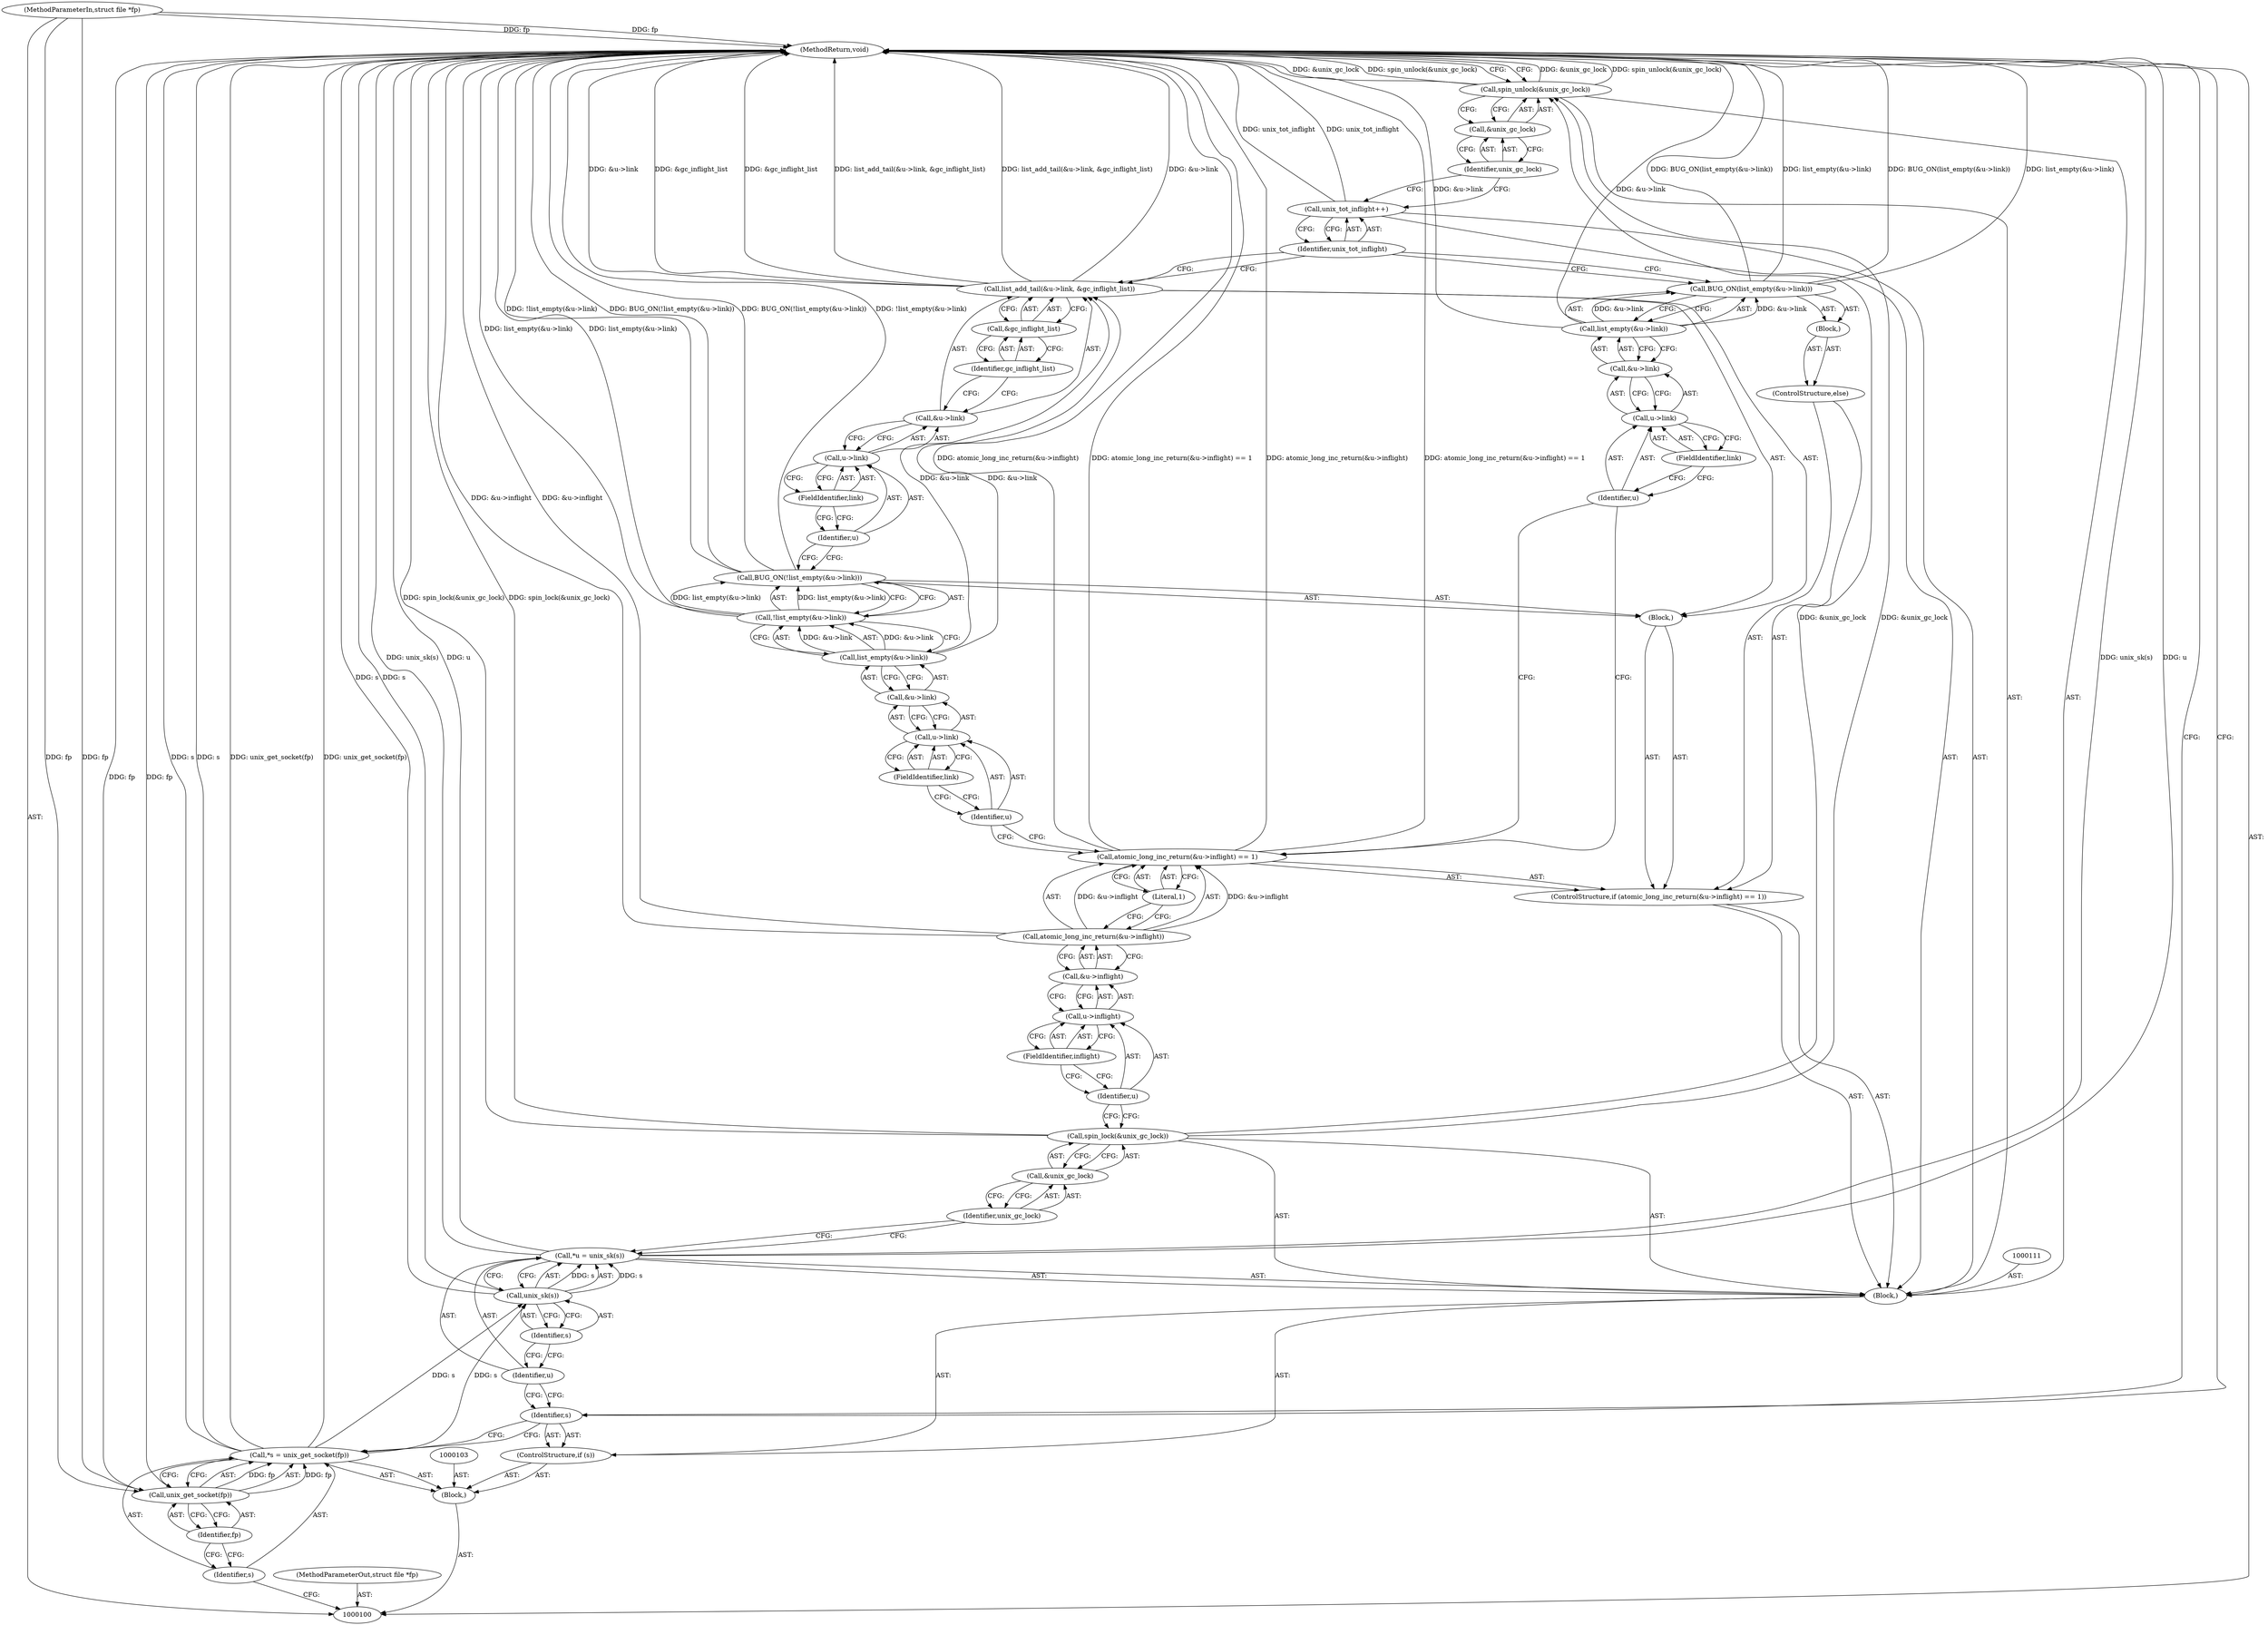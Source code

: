 digraph "1_linux_712f4aad406bb1ed67f3f98d04c044191f0ff593_0" {
"1000155" [label="(MethodReturn,void)"];
"1000101" [label="(MethodParameterIn,struct file *fp)"];
"1000223" [label="(MethodParameterOut,struct file *fp)"];
"1000129" [label="(Call,!list_empty(&u->link))"];
"1000130" [label="(Call,list_empty(&u->link))"];
"1000131" [label="(Call,&u->link)"];
"1000132" [label="(Call,u->link)"];
"1000133" [label="(Identifier,u)"];
"1000134" [label="(FieldIdentifier,link)"];
"1000128" [label="(Call,BUG_ON(!list_empty(&u->link)))"];
"1000136" [label="(Call,&u->link)"];
"1000137" [label="(Call,u->link)"];
"1000138" [label="(Identifier,u)"];
"1000139" [label="(FieldIdentifier,link)"];
"1000140" [label="(Call,&gc_inflight_list)"];
"1000141" [label="(Identifier,gc_inflight_list)"];
"1000135" [label="(Call,list_add_tail(&u->link, &gc_inflight_list))"];
"1000143" [label="(Block,)"];
"1000142" [label="(ControlStructure,else)"];
"1000145" [label="(Call,list_empty(&u->link))"];
"1000146" [label="(Call,&u->link)"];
"1000147" [label="(Call,u->link)"];
"1000148" [label="(Identifier,u)"];
"1000149" [label="(FieldIdentifier,link)"];
"1000144" [label="(Call,BUG_ON(list_empty(&u->link)))"];
"1000150" [label="(Call,unix_tot_inflight++)"];
"1000151" [label="(Identifier,unix_tot_inflight)"];
"1000153" [label="(Call,&unix_gc_lock)"];
"1000154" [label="(Identifier,unix_gc_lock)"];
"1000152" [label="(Call,spin_unlock(&unix_gc_lock))"];
"1000102" [label="(Block,)"];
"1000104" [label="(Call,*s = unix_get_socket(fp))"];
"1000105" [label="(Identifier,s)"];
"1000106" [label="(Call,unix_get_socket(fp))"];
"1000107" [label="(Identifier,fp)"];
"1000108" [label="(ControlStructure,if (s))"];
"1000109" [label="(Identifier,s)"];
"1000112" [label="(Call,*u = unix_sk(s))"];
"1000113" [label="(Identifier,u)"];
"1000114" [label="(Call,unix_sk(s))"];
"1000110" [label="(Block,)"];
"1000115" [label="(Identifier,s)"];
"1000117" [label="(Call,&unix_gc_lock)"];
"1000118" [label="(Identifier,unix_gc_lock)"];
"1000116" [label="(Call,spin_lock(&unix_gc_lock))"];
"1000119" [label="(ControlStructure,if (atomic_long_inc_return(&u->inflight) == 1))"];
"1000122" [label="(Call,&u->inflight)"];
"1000123" [label="(Call,u->inflight)"];
"1000124" [label="(Identifier,u)"];
"1000125" [label="(FieldIdentifier,inflight)"];
"1000126" [label="(Literal,1)"];
"1000127" [label="(Block,)"];
"1000120" [label="(Call,atomic_long_inc_return(&u->inflight) == 1)"];
"1000121" [label="(Call,atomic_long_inc_return(&u->inflight))"];
"1000155" -> "1000100"  [label="AST: "];
"1000155" -> "1000152"  [label="CFG: "];
"1000155" -> "1000109"  [label="CFG: "];
"1000129" -> "1000155"  [label="DDG: list_empty(&u->link)"];
"1000104" -> "1000155"  [label="DDG: s"];
"1000104" -> "1000155"  [label="DDG: unix_get_socket(fp)"];
"1000112" -> "1000155"  [label="DDG: unix_sk(s)"];
"1000112" -> "1000155"  [label="DDG: u"];
"1000152" -> "1000155"  [label="DDG: &unix_gc_lock"];
"1000152" -> "1000155"  [label="DDG: spin_unlock(&unix_gc_lock)"];
"1000128" -> "1000155"  [label="DDG: BUG_ON(!list_empty(&u->link))"];
"1000128" -> "1000155"  [label="DDG: !list_empty(&u->link)"];
"1000145" -> "1000155"  [label="DDG: &u->link"];
"1000116" -> "1000155"  [label="DDG: spin_lock(&unix_gc_lock)"];
"1000106" -> "1000155"  [label="DDG: fp"];
"1000150" -> "1000155"  [label="DDG: unix_tot_inflight"];
"1000135" -> "1000155"  [label="DDG: &gc_inflight_list"];
"1000135" -> "1000155"  [label="DDG: list_add_tail(&u->link, &gc_inflight_list)"];
"1000135" -> "1000155"  [label="DDG: &u->link"];
"1000144" -> "1000155"  [label="DDG: BUG_ON(list_empty(&u->link))"];
"1000144" -> "1000155"  [label="DDG: list_empty(&u->link)"];
"1000114" -> "1000155"  [label="DDG: s"];
"1000120" -> "1000155"  [label="DDG: atomic_long_inc_return(&u->inflight)"];
"1000120" -> "1000155"  [label="DDG: atomic_long_inc_return(&u->inflight) == 1"];
"1000101" -> "1000155"  [label="DDG: fp"];
"1000121" -> "1000155"  [label="DDG: &u->inflight"];
"1000101" -> "1000100"  [label="AST: "];
"1000101" -> "1000155"  [label="DDG: fp"];
"1000101" -> "1000106"  [label="DDG: fp"];
"1000223" -> "1000100"  [label="AST: "];
"1000129" -> "1000128"  [label="AST: "];
"1000129" -> "1000130"  [label="CFG: "];
"1000130" -> "1000129"  [label="AST: "];
"1000128" -> "1000129"  [label="CFG: "];
"1000129" -> "1000155"  [label="DDG: list_empty(&u->link)"];
"1000129" -> "1000128"  [label="DDG: list_empty(&u->link)"];
"1000130" -> "1000129"  [label="DDG: &u->link"];
"1000130" -> "1000129"  [label="AST: "];
"1000130" -> "1000131"  [label="CFG: "];
"1000131" -> "1000130"  [label="AST: "];
"1000129" -> "1000130"  [label="CFG: "];
"1000130" -> "1000129"  [label="DDG: &u->link"];
"1000130" -> "1000135"  [label="DDG: &u->link"];
"1000131" -> "1000130"  [label="AST: "];
"1000131" -> "1000132"  [label="CFG: "];
"1000132" -> "1000131"  [label="AST: "];
"1000130" -> "1000131"  [label="CFG: "];
"1000132" -> "1000131"  [label="AST: "];
"1000132" -> "1000134"  [label="CFG: "];
"1000133" -> "1000132"  [label="AST: "];
"1000134" -> "1000132"  [label="AST: "];
"1000131" -> "1000132"  [label="CFG: "];
"1000133" -> "1000132"  [label="AST: "];
"1000133" -> "1000120"  [label="CFG: "];
"1000134" -> "1000133"  [label="CFG: "];
"1000134" -> "1000132"  [label="AST: "];
"1000134" -> "1000133"  [label="CFG: "];
"1000132" -> "1000134"  [label="CFG: "];
"1000128" -> "1000127"  [label="AST: "];
"1000128" -> "1000129"  [label="CFG: "];
"1000129" -> "1000128"  [label="AST: "];
"1000138" -> "1000128"  [label="CFG: "];
"1000128" -> "1000155"  [label="DDG: BUG_ON(!list_empty(&u->link))"];
"1000128" -> "1000155"  [label="DDG: !list_empty(&u->link)"];
"1000129" -> "1000128"  [label="DDG: list_empty(&u->link)"];
"1000136" -> "1000135"  [label="AST: "];
"1000136" -> "1000137"  [label="CFG: "];
"1000137" -> "1000136"  [label="AST: "];
"1000141" -> "1000136"  [label="CFG: "];
"1000137" -> "1000136"  [label="AST: "];
"1000137" -> "1000139"  [label="CFG: "];
"1000138" -> "1000137"  [label="AST: "];
"1000139" -> "1000137"  [label="AST: "];
"1000136" -> "1000137"  [label="CFG: "];
"1000138" -> "1000137"  [label="AST: "];
"1000138" -> "1000128"  [label="CFG: "];
"1000139" -> "1000138"  [label="CFG: "];
"1000139" -> "1000137"  [label="AST: "];
"1000139" -> "1000138"  [label="CFG: "];
"1000137" -> "1000139"  [label="CFG: "];
"1000140" -> "1000135"  [label="AST: "];
"1000140" -> "1000141"  [label="CFG: "];
"1000141" -> "1000140"  [label="AST: "];
"1000135" -> "1000140"  [label="CFG: "];
"1000141" -> "1000140"  [label="AST: "];
"1000141" -> "1000136"  [label="CFG: "];
"1000140" -> "1000141"  [label="CFG: "];
"1000135" -> "1000127"  [label="AST: "];
"1000135" -> "1000140"  [label="CFG: "];
"1000136" -> "1000135"  [label="AST: "];
"1000140" -> "1000135"  [label="AST: "];
"1000151" -> "1000135"  [label="CFG: "];
"1000135" -> "1000155"  [label="DDG: &gc_inflight_list"];
"1000135" -> "1000155"  [label="DDG: list_add_tail(&u->link, &gc_inflight_list)"];
"1000135" -> "1000155"  [label="DDG: &u->link"];
"1000130" -> "1000135"  [label="DDG: &u->link"];
"1000143" -> "1000142"  [label="AST: "];
"1000144" -> "1000143"  [label="AST: "];
"1000142" -> "1000119"  [label="AST: "];
"1000143" -> "1000142"  [label="AST: "];
"1000145" -> "1000144"  [label="AST: "];
"1000145" -> "1000146"  [label="CFG: "];
"1000146" -> "1000145"  [label="AST: "];
"1000144" -> "1000145"  [label="CFG: "];
"1000145" -> "1000155"  [label="DDG: &u->link"];
"1000145" -> "1000144"  [label="DDG: &u->link"];
"1000146" -> "1000145"  [label="AST: "];
"1000146" -> "1000147"  [label="CFG: "];
"1000147" -> "1000146"  [label="AST: "];
"1000145" -> "1000146"  [label="CFG: "];
"1000147" -> "1000146"  [label="AST: "];
"1000147" -> "1000149"  [label="CFG: "];
"1000148" -> "1000147"  [label="AST: "];
"1000149" -> "1000147"  [label="AST: "];
"1000146" -> "1000147"  [label="CFG: "];
"1000148" -> "1000147"  [label="AST: "];
"1000148" -> "1000120"  [label="CFG: "];
"1000149" -> "1000148"  [label="CFG: "];
"1000149" -> "1000147"  [label="AST: "];
"1000149" -> "1000148"  [label="CFG: "];
"1000147" -> "1000149"  [label="CFG: "];
"1000144" -> "1000143"  [label="AST: "];
"1000144" -> "1000145"  [label="CFG: "];
"1000145" -> "1000144"  [label="AST: "];
"1000151" -> "1000144"  [label="CFG: "];
"1000144" -> "1000155"  [label="DDG: BUG_ON(list_empty(&u->link))"];
"1000144" -> "1000155"  [label="DDG: list_empty(&u->link)"];
"1000145" -> "1000144"  [label="DDG: &u->link"];
"1000150" -> "1000110"  [label="AST: "];
"1000150" -> "1000151"  [label="CFG: "];
"1000151" -> "1000150"  [label="AST: "];
"1000154" -> "1000150"  [label="CFG: "];
"1000150" -> "1000155"  [label="DDG: unix_tot_inflight"];
"1000151" -> "1000150"  [label="AST: "];
"1000151" -> "1000135"  [label="CFG: "];
"1000151" -> "1000144"  [label="CFG: "];
"1000150" -> "1000151"  [label="CFG: "];
"1000153" -> "1000152"  [label="AST: "];
"1000153" -> "1000154"  [label="CFG: "];
"1000154" -> "1000153"  [label="AST: "];
"1000152" -> "1000153"  [label="CFG: "];
"1000154" -> "1000153"  [label="AST: "];
"1000154" -> "1000150"  [label="CFG: "];
"1000153" -> "1000154"  [label="CFG: "];
"1000152" -> "1000110"  [label="AST: "];
"1000152" -> "1000153"  [label="CFG: "];
"1000153" -> "1000152"  [label="AST: "];
"1000155" -> "1000152"  [label="CFG: "];
"1000152" -> "1000155"  [label="DDG: &unix_gc_lock"];
"1000152" -> "1000155"  [label="DDG: spin_unlock(&unix_gc_lock)"];
"1000116" -> "1000152"  [label="DDG: &unix_gc_lock"];
"1000102" -> "1000100"  [label="AST: "];
"1000103" -> "1000102"  [label="AST: "];
"1000104" -> "1000102"  [label="AST: "];
"1000108" -> "1000102"  [label="AST: "];
"1000104" -> "1000102"  [label="AST: "];
"1000104" -> "1000106"  [label="CFG: "];
"1000105" -> "1000104"  [label="AST: "];
"1000106" -> "1000104"  [label="AST: "];
"1000109" -> "1000104"  [label="CFG: "];
"1000104" -> "1000155"  [label="DDG: s"];
"1000104" -> "1000155"  [label="DDG: unix_get_socket(fp)"];
"1000106" -> "1000104"  [label="DDG: fp"];
"1000104" -> "1000114"  [label="DDG: s"];
"1000105" -> "1000104"  [label="AST: "];
"1000105" -> "1000100"  [label="CFG: "];
"1000107" -> "1000105"  [label="CFG: "];
"1000106" -> "1000104"  [label="AST: "];
"1000106" -> "1000107"  [label="CFG: "];
"1000107" -> "1000106"  [label="AST: "];
"1000104" -> "1000106"  [label="CFG: "];
"1000106" -> "1000155"  [label="DDG: fp"];
"1000106" -> "1000104"  [label="DDG: fp"];
"1000101" -> "1000106"  [label="DDG: fp"];
"1000107" -> "1000106"  [label="AST: "];
"1000107" -> "1000105"  [label="CFG: "];
"1000106" -> "1000107"  [label="CFG: "];
"1000108" -> "1000102"  [label="AST: "];
"1000109" -> "1000108"  [label="AST: "];
"1000110" -> "1000108"  [label="AST: "];
"1000109" -> "1000108"  [label="AST: "];
"1000109" -> "1000104"  [label="CFG: "];
"1000113" -> "1000109"  [label="CFG: "];
"1000155" -> "1000109"  [label="CFG: "];
"1000112" -> "1000110"  [label="AST: "];
"1000112" -> "1000114"  [label="CFG: "];
"1000113" -> "1000112"  [label="AST: "];
"1000114" -> "1000112"  [label="AST: "];
"1000118" -> "1000112"  [label="CFG: "];
"1000112" -> "1000155"  [label="DDG: unix_sk(s)"];
"1000112" -> "1000155"  [label="DDG: u"];
"1000114" -> "1000112"  [label="DDG: s"];
"1000113" -> "1000112"  [label="AST: "];
"1000113" -> "1000109"  [label="CFG: "];
"1000115" -> "1000113"  [label="CFG: "];
"1000114" -> "1000112"  [label="AST: "];
"1000114" -> "1000115"  [label="CFG: "];
"1000115" -> "1000114"  [label="AST: "];
"1000112" -> "1000114"  [label="CFG: "];
"1000114" -> "1000155"  [label="DDG: s"];
"1000114" -> "1000112"  [label="DDG: s"];
"1000104" -> "1000114"  [label="DDG: s"];
"1000110" -> "1000108"  [label="AST: "];
"1000111" -> "1000110"  [label="AST: "];
"1000112" -> "1000110"  [label="AST: "];
"1000116" -> "1000110"  [label="AST: "];
"1000119" -> "1000110"  [label="AST: "];
"1000150" -> "1000110"  [label="AST: "];
"1000152" -> "1000110"  [label="AST: "];
"1000115" -> "1000114"  [label="AST: "];
"1000115" -> "1000113"  [label="CFG: "];
"1000114" -> "1000115"  [label="CFG: "];
"1000117" -> "1000116"  [label="AST: "];
"1000117" -> "1000118"  [label="CFG: "];
"1000118" -> "1000117"  [label="AST: "];
"1000116" -> "1000117"  [label="CFG: "];
"1000118" -> "1000117"  [label="AST: "];
"1000118" -> "1000112"  [label="CFG: "];
"1000117" -> "1000118"  [label="CFG: "];
"1000116" -> "1000110"  [label="AST: "];
"1000116" -> "1000117"  [label="CFG: "];
"1000117" -> "1000116"  [label="AST: "];
"1000124" -> "1000116"  [label="CFG: "];
"1000116" -> "1000155"  [label="DDG: spin_lock(&unix_gc_lock)"];
"1000116" -> "1000152"  [label="DDG: &unix_gc_lock"];
"1000119" -> "1000110"  [label="AST: "];
"1000120" -> "1000119"  [label="AST: "];
"1000127" -> "1000119"  [label="AST: "];
"1000142" -> "1000119"  [label="AST: "];
"1000122" -> "1000121"  [label="AST: "];
"1000122" -> "1000123"  [label="CFG: "];
"1000123" -> "1000122"  [label="AST: "];
"1000121" -> "1000122"  [label="CFG: "];
"1000123" -> "1000122"  [label="AST: "];
"1000123" -> "1000125"  [label="CFG: "];
"1000124" -> "1000123"  [label="AST: "];
"1000125" -> "1000123"  [label="AST: "];
"1000122" -> "1000123"  [label="CFG: "];
"1000124" -> "1000123"  [label="AST: "];
"1000124" -> "1000116"  [label="CFG: "];
"1000125" -> "1000124"  [label="CFG: "];
"1000125" -> "1000123"  [label="AST: "];
"1000125" -> "1000124"  [label="CFG: "];
"1000123" -> "1000125"  [label="CFG: "];
"1000126" -> "1000120"  [label="AST: "];
"1000126" -> "1000121"  [label="CFG: "];
"1000120" -> "1000126"  [label="CFG: "];
"1000127" -> "1000119"  [label="AST: "];
"1000128" -> "1000127"  [label="AST: "];
"1000135" -> "1000127"  [label="AST: "];
"1000120" -> "1000119"  [label="AST: "];
"1000120" -> "1000126"  [label="CFG: "];
"1000121" -> "1000120"  [label="AST: "];
"1000126" -> "1000120"  [label="AST: "];
"1000133" -> "1000120"  [label="CFG: "];
"1000148" -> "1000120"  [label="CFG: "];
"1000120" -> "1000155"  [label="DDG: atomic_long_inc_return(&u->inflight)"];
"1000120" -> "1000155"  [label="DDG: atomic_long_inc_return(&u->inflight) == 1"];
"1000121" -> "1000120"  [label="DDG: &u->inflight"];
"1000121" -> "1000120"  [label="AST: "];
"1000121" -> "1000122"  [label="CFG: "];
"1000122" -> "1000121"  [label="AST: "];
"1000126" -> "1000121"  [label="CFG: "];
"1000121" -> "1000155"  [label="DDG: &u->inflight"];
"1000121" -> "1000120"  [label="DDG: &u->inflight"];
}
